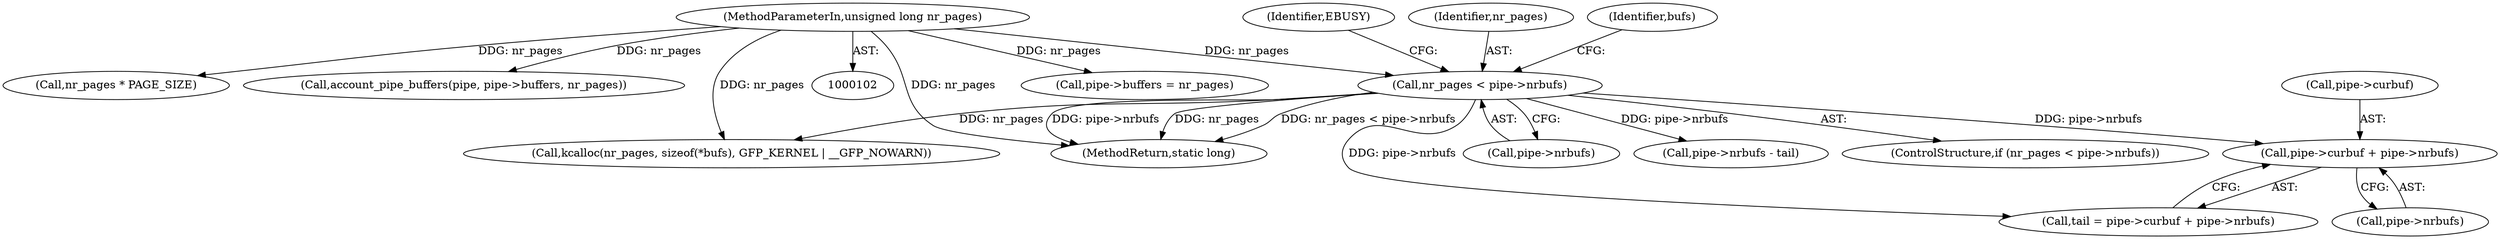 digraph "0_linux_759c01142a5d0f364a462346168a56de28a80f52_2@pointer" {
"1000142" [label="(Call,pipe->curbuf + pipe->nrbufs)"];
"1000108" [label="(Call,nr_pages < pipe->nrbufs)"];
"1000104" [label="(MethodParameterIn,unsigned long nr_pages)"];
"1000107" [label="(ControlStructure,if (nr_pages < pipe->nrbufs))"];
"1000230" [label="(MethodReturn,static long)"];
"1000221" [label="(Call,pipe->buffers = nr_pages)"];
"1000146" [label="(Call,pipe->nrbufs)"];
"1000142" [label="(Call,pipe->curbuf + pipe->nrbufs)"];
"1000117" [label="(Identifier,bufs)"];
"1000143" [label="(Call,pipe->curbuf)"];
"1000104" [label="(MethodParameterIn,unsigned long nr_pages)"];
"1000140" [label="(Call,tail = pipe->curbuf + pipe->nrbufs)"];
"1000227" [label="(Call,nr_pages * PAGE_SIZE)"];
"1000110" [label="(Call,pipe->nrbufs)"];
"1000168" [label="(Call,pipe->nrbufs - tail)"];
"1000108" [label="(Call,nr_pages < pipe->nrbufs)"];
"1000115" [label="(Identifier,EBUSY)"];
"1000109" [label="(Identifier,nr_pages)"];
"1000201" [label="(Call,account_pipe_buffers(pipe, pipe->buffers, nr_pages))"];
"1000118" [label="(Call,kcalloc(nr_pages, sizeof(*bufs), GFP_KERNEL | __GFP_NOWARN))"];
"1000142" -> "1000140"  [label="AST: "];
"1000142" -> "1000146"  [label="CFG: "];
"1000143" -> "1000142"  [label="AST: "];
"1000146" -> "1000142"  [label="AST: "];
"1000140" -> "1000142"  [label="CFG: "];
"1000108" -> "1000142"  [label="DDG: pipe->nrbufs"];
"1000108" -> "1000107"  [label="AST: "];
"1000108" -> "1000110"  [label="CFG: "];
"1000109" -> "1000108"  [label="AST: "];
"1000110" -> "1000108"  [label="AST: "];
"1000115" -> "1000108"  [label="CFG: "];
"1000117" -> "1000108"  [label="CFG: "];
"1000108" -> "1000230"  [label="DDG: nr_pages < pipe->nrbufs"];
"1000108" -> "1000230"  [label="DDG: pipe->nrbufs"];
"1000108" -> "1000230"  [label="DDG: nr_pages"];
"1000104" -> "1000108"  [label="DDG: nr_pages"];
"1000108" -> "1000118"  [label="DDG: nr_pages"];
"1000108" -> "1000140"  [label="DDG: pipe->nrbufs"];
"1000108" -> "1000168"  [label="DDG: pipe->nrbufs"];
"1000104" -> "1000102"  [label="AST: "];
"1000104" -> "1000230"  [label="DDG: nr_pages"];
"1000104" -> "1000118"  [label="DDG: nr_pages"];
"1000104" -> "1000201"  [label="DDG: nr_pages"];
"1000104" -> "1000221"  [label="DDG: nr_pages"];
"1000104" -> "1000227"  [label="DDG: nr_pages"];
}
